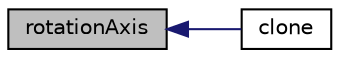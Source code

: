 digraph "rotationAxis"
{
  bgcolor="transparent";
  edge [fontname="Helvetica",fontsize="10",labelfontname="Helvetica",labelfontsize="10"];
  node [fontname="Helvetica",fontsize="10",shape=record];
  rankdir="LR";
  Node984 [label="rotationAxis",height=0.2,width=0.4,color="black", fillcolor="grey75", style="filled", fontcolor="black"];
  Node984 -> Node985 [dir="back",color="midnightblue",fontsize="10",style="solid",fontname="Helvetica"];
  Node985 [label="clone",height=0.2,width=0.4,color="black",URL="$a26077.html#afff6d4f7511147e0c8a4b8a5448296ec",tooltip="Construct and return a clone, resetting the face list. "];
}
